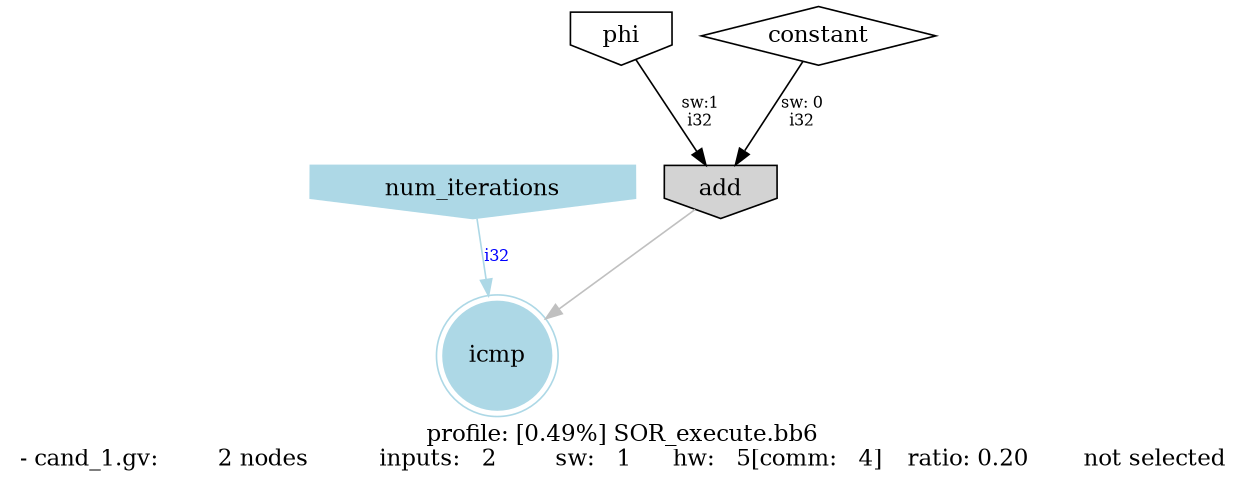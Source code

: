 digraph G {
size = "8.3,11.7"; //a4 size
label = "profile: [0.49%] SOR_execute.bb6\n- cand_1.gv: 	   2 nodes 	 inputs:   2 	 sw:   1 	 hw:   5[comm:   4] 	 ratio: 0.20 	 not selected"
node_0 [ label = "add" shape = "doublecircle" rank = "sink"];
node_1 [ label = "phi" shape = "invhouse" rank = "source"];
node_2 [ label = "constant" shape = "diamond"];
node_3 [ label = "icmp" shape = "doublecircle" rank = "sink" style = "filled" color = "lightblue" ];
node_4 [ label = "num_iterations" shape = "invhouse" rank = "source" style = "filled" color = "lightblue" ];
node_1 -> node_0 [ fontsize = 10 label = "sw:1\ni32"  ];
node_2 -> node_0 [ fontsize = 10 label = "sw: 0\ni32"  ];
node_0 -> node_3 [ fontsize = 10 label = "sw:1\ni32"  color = "gray" label = "" ];
node_4 -> node_3 [ fontsize = 10 label = "i32"  fontcolor = "blue" color = "lightblue"  ];


/* Additional source nodes */
node_0 [ shape = "invhouse" rank = "source" style = "filled" bgcolor = "lightblue" ];
}
